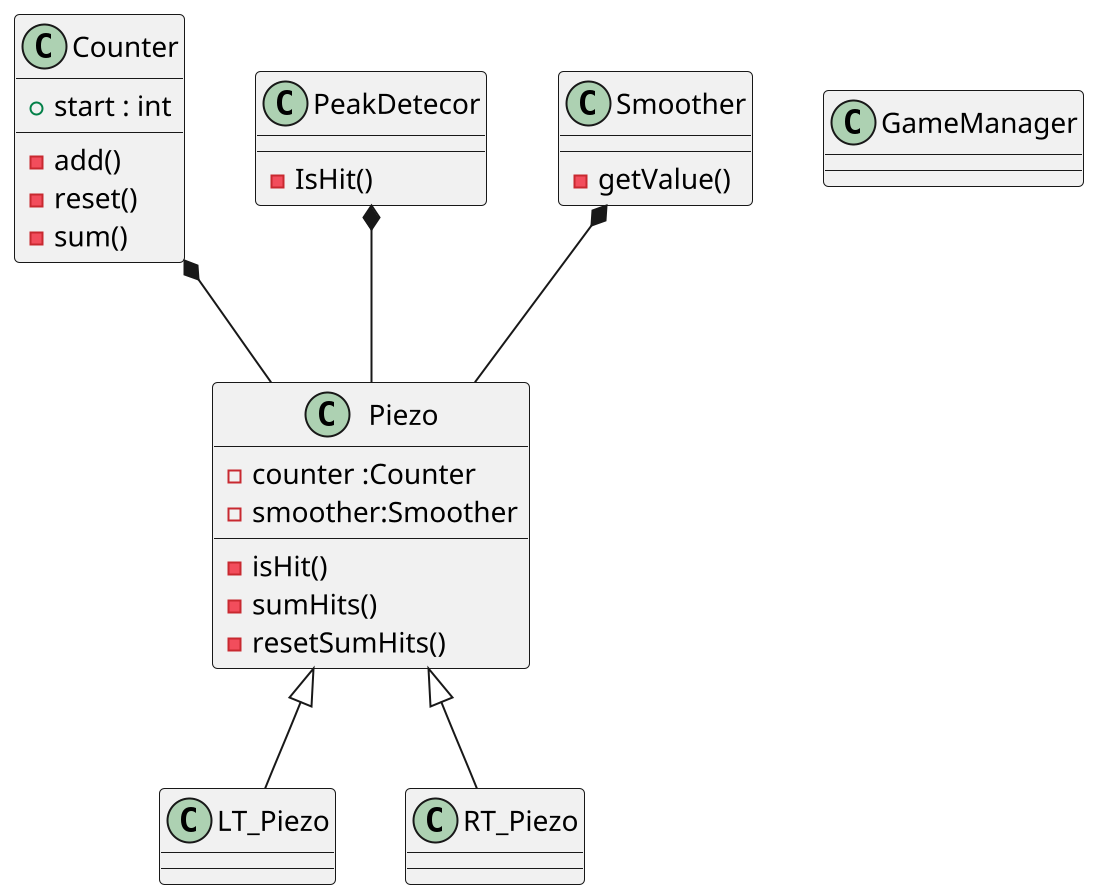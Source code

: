 @startuml
scale 2
class Piezo {
    - counter :Counter
    - smoother:Smoother
    -isHit()
    -sumHits()
    -resetSumHits()
}

class GameManager


class Counter {
    +start : int

    -add()
    -reset()
    -sum()

}
class PeakDetecor
{
    -IsHit()

}
class Smoother  {
    -getValue()

}

class LT_Piezo {

}

class RT_Piezo {

}

Piezo <|-- LT_Piezo
Piezo <|-- RT_Piezo
Counter *-- Piezo
Smoother *-- Piezo
PeakDetecor *-- Piezo


@enduml